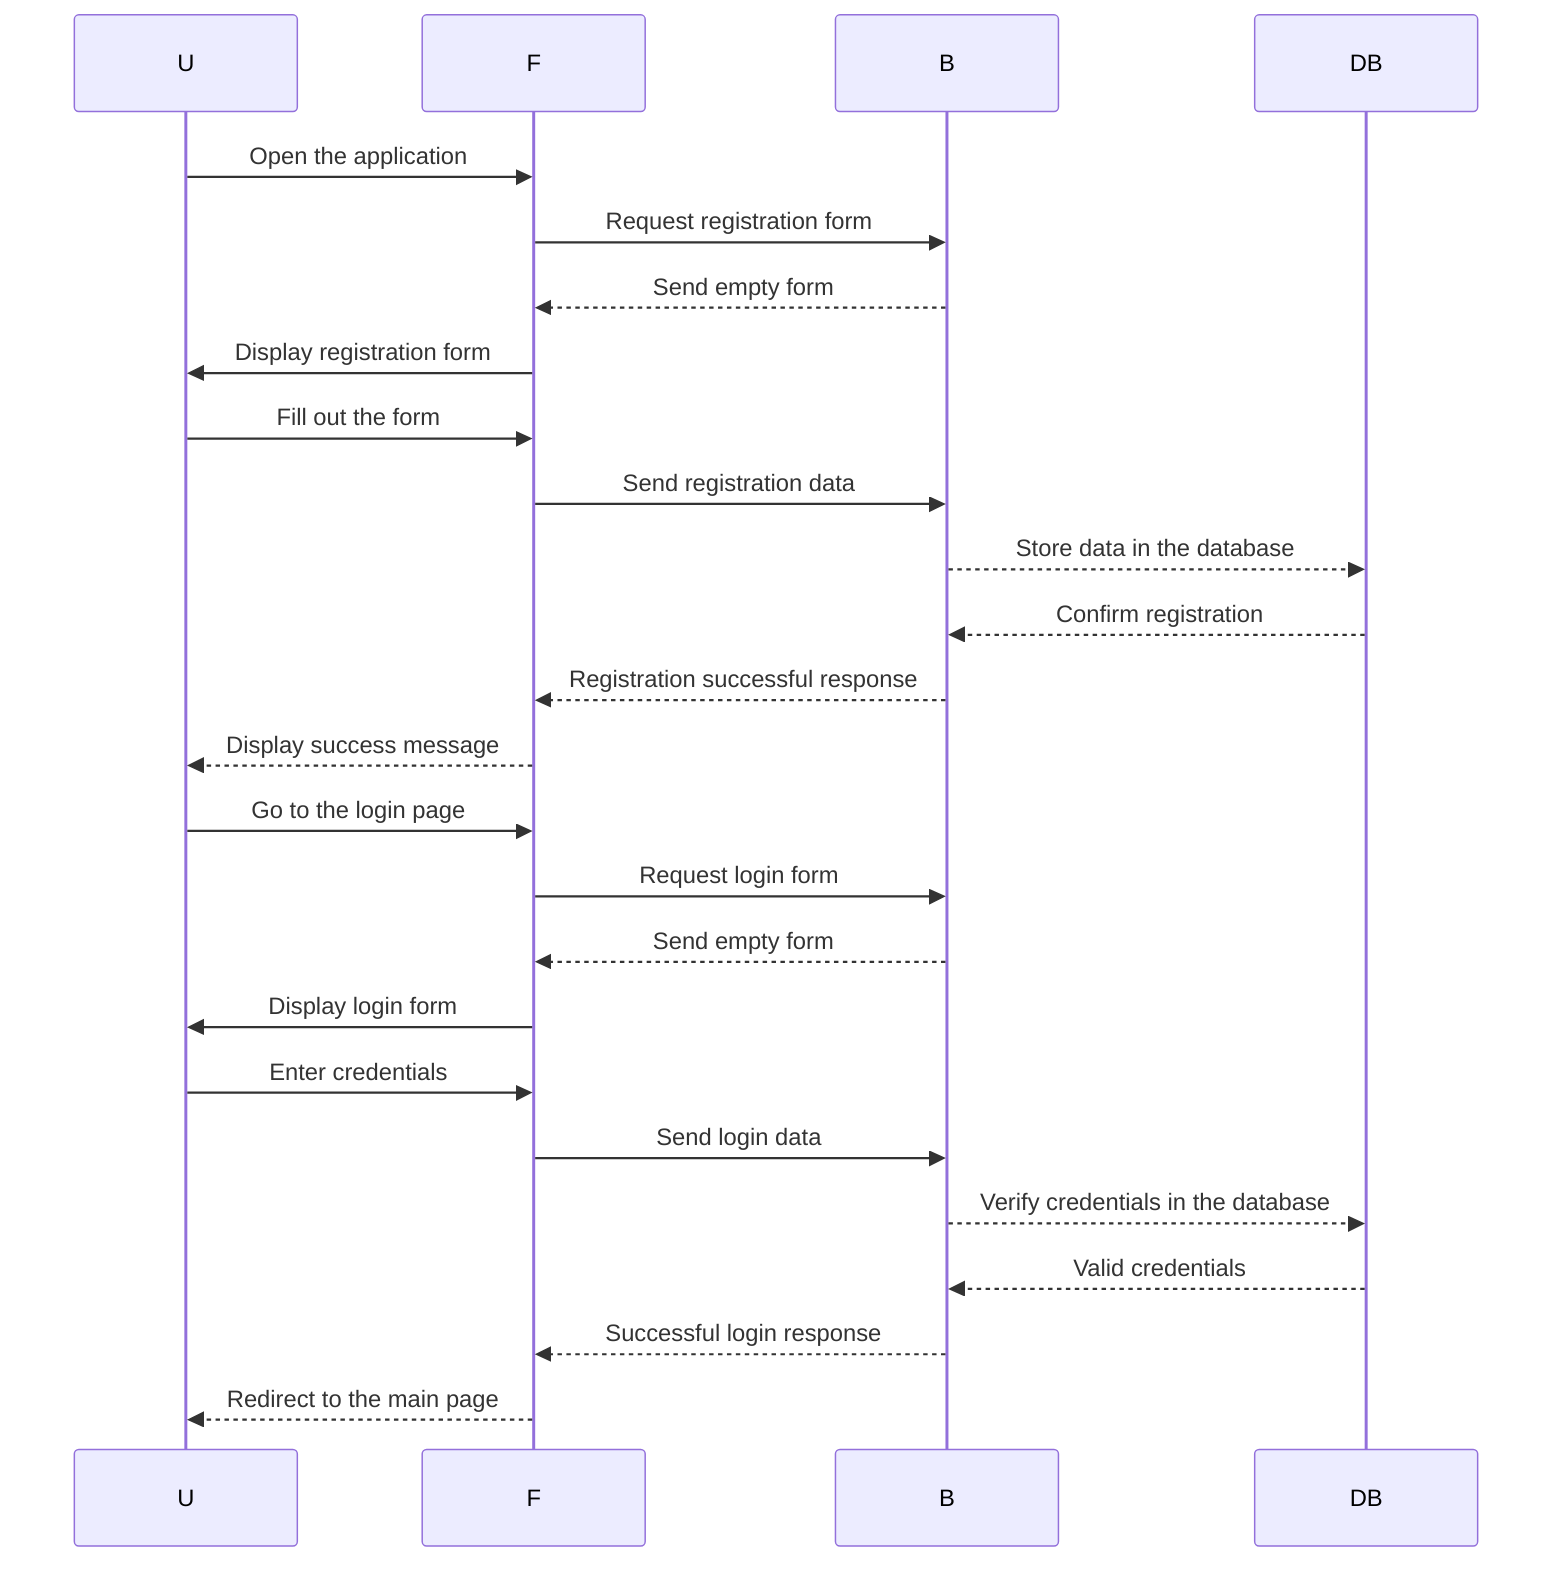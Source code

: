 sequenceDiagram

    U->>F: Open the application
  F->>B: Request registration form
  B-->>F: Send empty form
  F->>U: Display registration form

  U->>F: Fill out the form
  F->>B: Send registration data
  B-->>DB: Store data in the database
  DB-->>B: Confirm registration
  B-->>F: Registration successful response
  F-->>U: Display success message

  U->>F: Go to the login page
  F->>B: Request login form
  B-->>F: Send empty form
  F->>U: Display login form

  U->>F: Enter credentials
  F->>B: Send login data
  B-->>DB: Verify credentials in the database
  DB-->>B: Valid credentials
  B-->>F: Successful login response
  F-->>U: Redirect to the main page